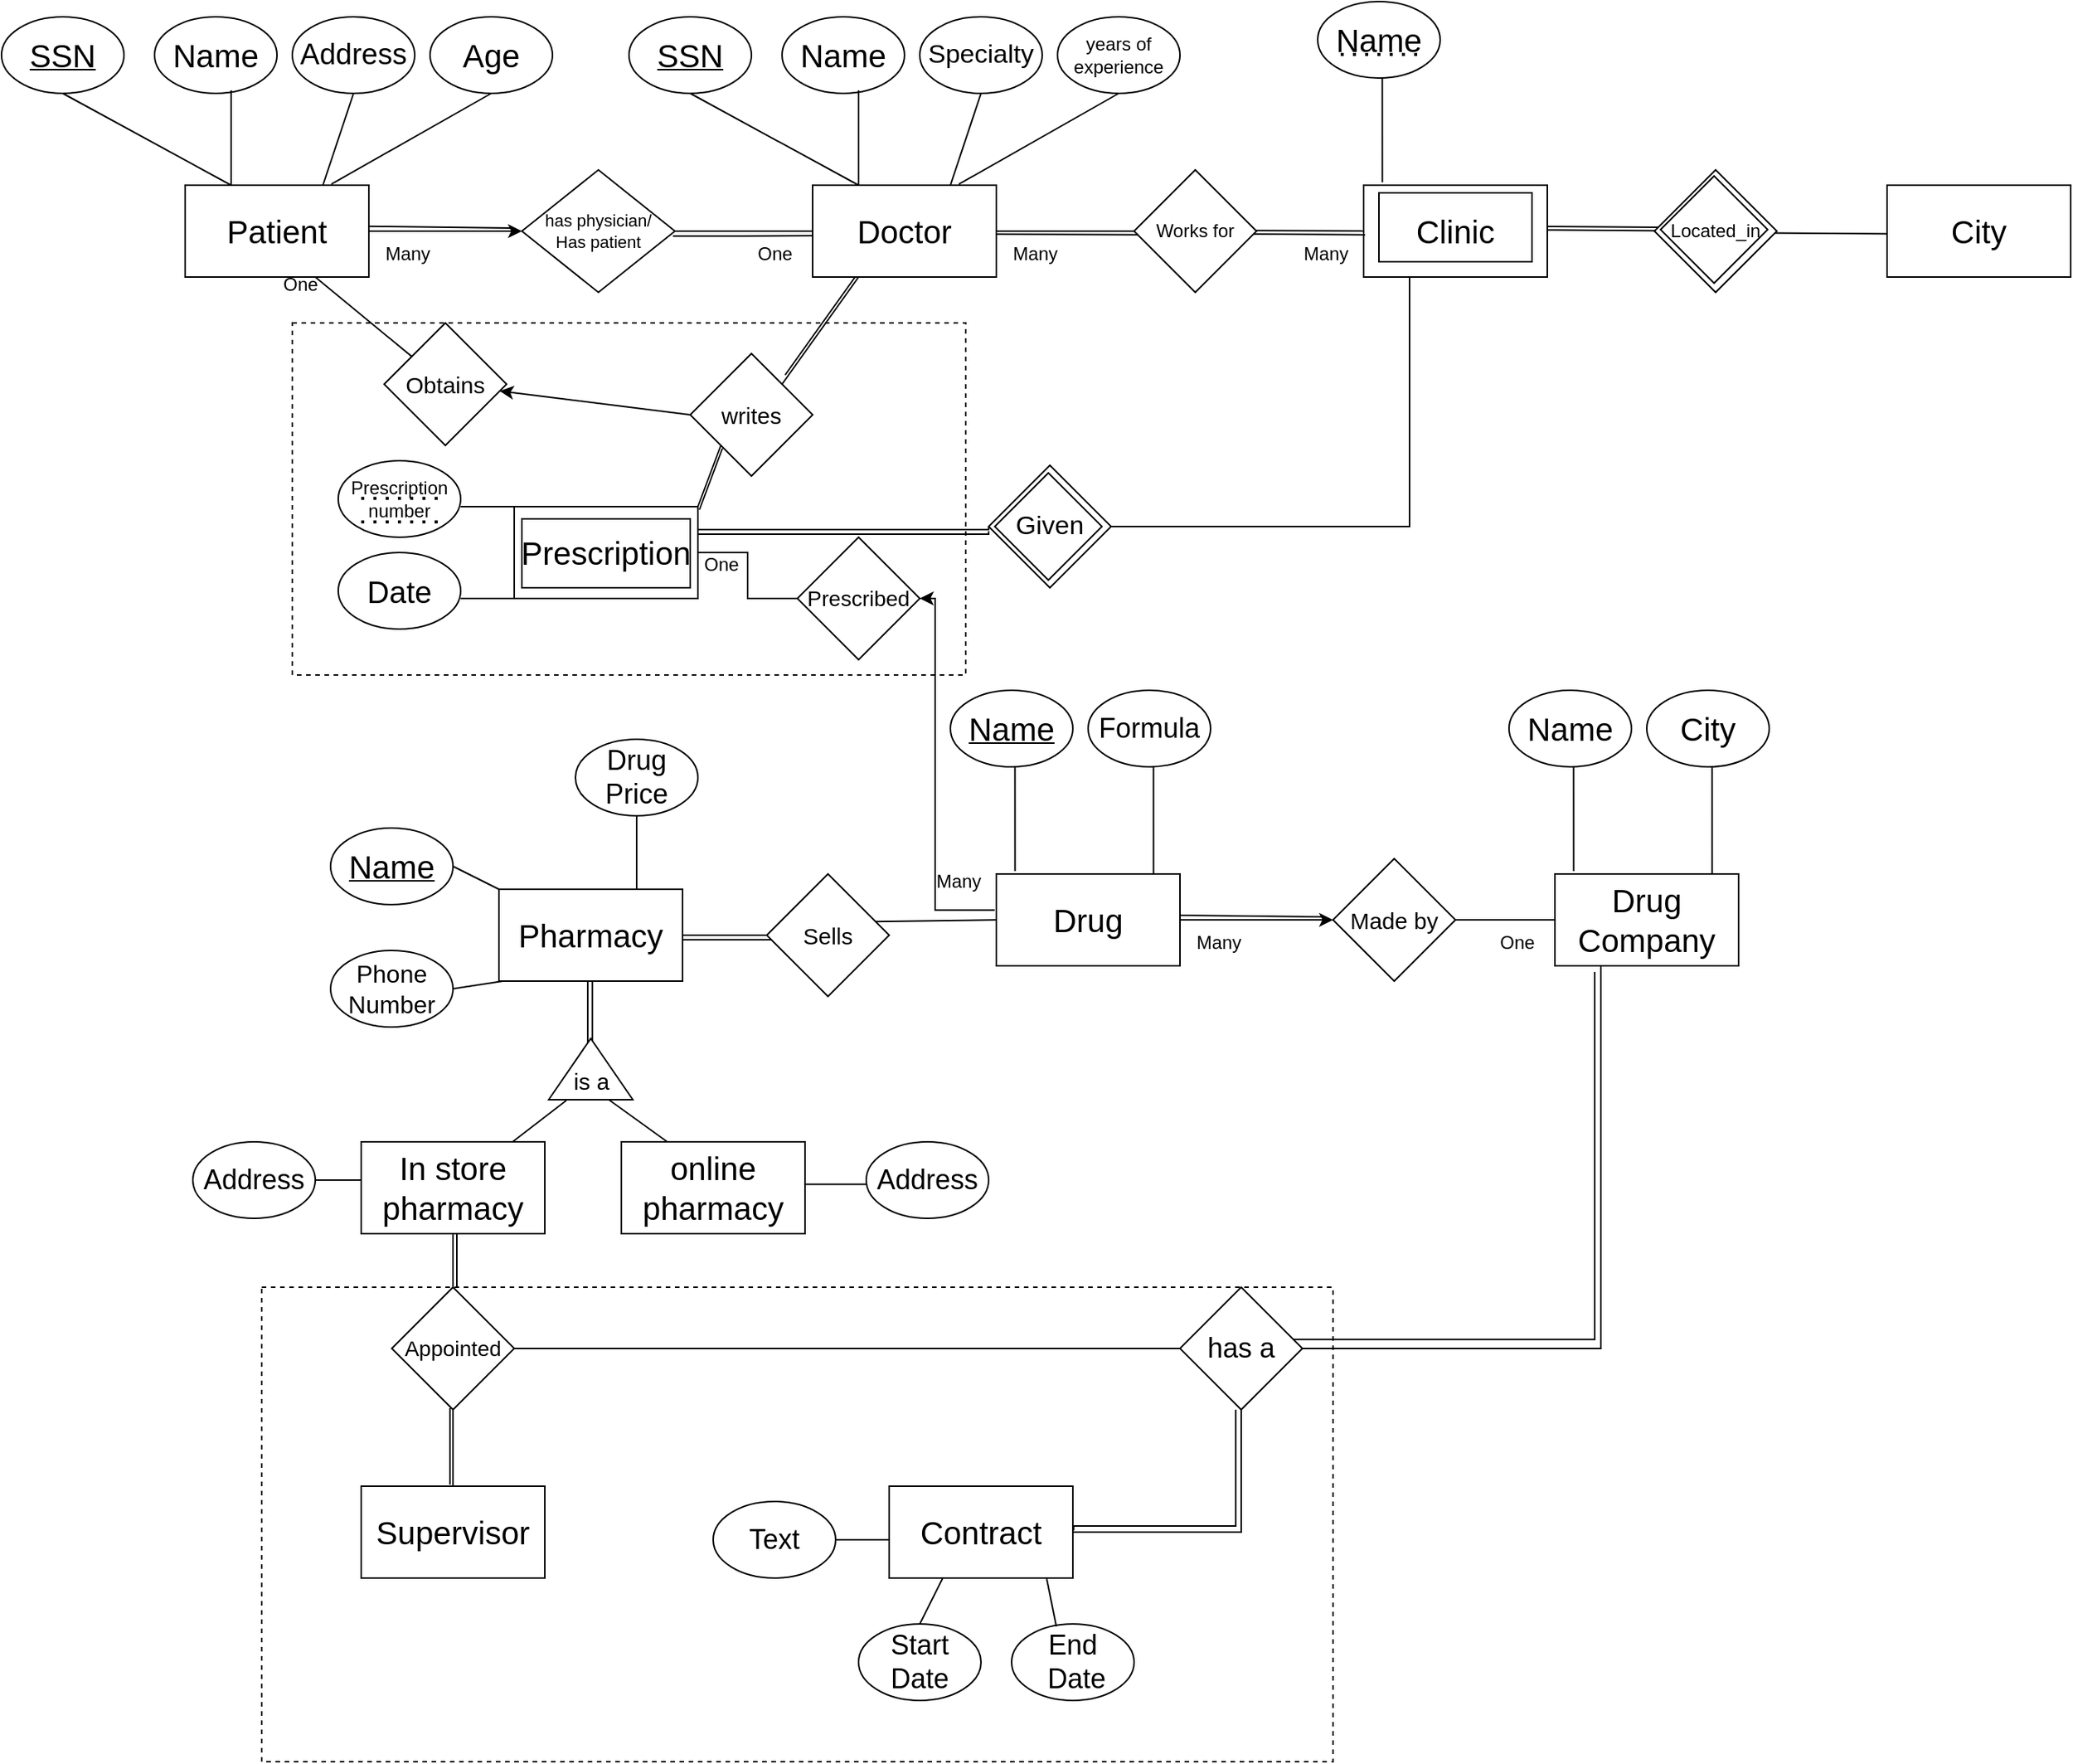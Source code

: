 <mxfile version="24.4.0" type="github" pages="3">
  <diagram name="Page-1" id="JLcsjPoBAo_HoKeQmc0Q">
    <mxGraphModel dx="1434" dy="754" grid="1" gridSize="10" guides="1" tooltips="1" connect="1" arrows="1" fold="1" page="1" pageScale="1" pageWidth="850" pageHeight="1100" math="0" shadow="0">
      <root>
        <mxCell id="0" />
        <mxCell id="1" parent="0" />
        <mxCell id="iAmRMfbGP7ldfhyTB-3w-109" value="" style="rounded=0;whiteSpace=wrap;html=1;fillColor=none;dashed=1;" vertex="1" parent="1">
          <mxGeometry x="240" y="1040" width="700" height="310" as="geometry" />
        </mxCell>
        <mxCell id="iAmRMfbGP7ldfhyTB-3w-97" style="edgeStyle=orthogonalEdgeStyle;rounded=0;orthogonalLoop=1;jettySize=auto;html=1;entryX=0.869;entryY=0.376;entryDx=0;entryDy=0;endArrow=none;endFill=0;entryPerimeter=0;" edge="1" parent="1">
          <mxGeometry relative="1" as="geometry">
            <mxPoint x="1111.0" y="834" as="sourcePoint" />
            <mxPoint x="909.52" y="1074.08" as="targetPoint" />
            <Array as="points">
              <mxPoint x="1111" y="1074" />
            </Array>
          </mxGeometry>
        </mxCell>
        <mxCell id="iAmRMfbGP7ldfhyTB-3w-76" value="" style="rounded=0;whiteSpace=wrap;html=1;fillColor=none;dashed=1;" vertex="1" parent="1">
          <mxGeometry x="260" y="410" width="440" height="230" as="geometry" />
        </mxCell>
        <mxCell id="iAmRMfbGP7ldfhyTB-3w-71" value="" style="endArrow=none;html=1;rounded=0;" edge="1" parent="1">
          <mxGeometry width="50" height="50" relative="1" as="geometry">
            <mxPoint x="582" y="444" as="sourcePoint" />
            <mxPoint x="632" y="374" as="targetPoint" />
          </mxGeometry>
        </mxCell>
        <mxCell id="jOm0QuvM_jb7mFfSHx-Y-15" style="edgeStyle=orthogonalEdgeStyle;rounded=0;orthogonalLoop=1;jettySize=auto;html=1;exitX=1;exitY=0.5;exitDx=0;exitDy=0;entryX=0;entryY=0.5;entryDx=0;entryDy=0;" edge="1" parent="1" source="WA0hoH6EGtPf16HeoMWS-2" target="jOm0QuvM_jb7mFfSHx-Y-6">
          <mxGeometry relative="1" as="geometry" />
        </mxCell>
        <mxCell id="WA0hoH6EGtPf16HeoMWS-2" value="&lt;font style=&quot;font-size: 21px;&quot;&gt;Patient&lt;/font&gt;" style="rounded=0;whiteSpace=wrap;html=1;" parent="1" vertex="1">
          <mxGeometry x="190" y="320" width="120" height="60" as="geometry" />
        </mxCell>
        <mxCell id="WA0hoH6EGtPf16HeoMWS-3" value="&lt;u&gt;&lt;font style=&quot;font-size: 21px;&quot;&gt;SSN&lt;/font&gt;&lt;/u&gt;" style="ellipse;whiteSpace=wrap;html=1;" parent="1" vertex="1">
          <mxGeometry x="70" y="210" width="80" height="50" as="geometry" />
        </mxCell>
        <mxCell id="WA0hoH6EGtPf16HeoMWS-4" value="&lt;font style=&quot;font-size: 21px;&quot;&gt;Name&lt;/font&gt;" style="ellipse;whiteSpace=wrap;html=1;" parent="1" vertex="1">
          <mxGeometry x="170" y="210" width="80" height="50" as="geometry" />
        </mxCell>
        <mxCell id="WA0hoH6EGtPf16HeoMWS-5" value="&lt;font style=&quot;font-size: 19px;&quot;&gt;Address&lt;/font&gt;" style="ellipse;whiteSpace=wrap;html=1;" parent="1" vertex="1">
          <mxGeometry x="260" y="210" width="80" height="50" as="geometry" />
        </mxCell>
        <mxCell id="WA0hoH6EGtPf16HeoMWS-6" value="&lt;font style=&quot;font-size: 21px;&quot;&gt;Age&lt;/font&gt;" style="ellipse;whiteSpace=wrap;html=1;" parent="1" vertex="1">
          <mxGeometry x="350" y="210" width="80" height="50" as="geometry" />
        </mxCell>
        <mxCell id="WA0hoH6EGtPf16HeoMWS-7" value="" style="endArrow=none;html=1;rounded=0;entryX=0.5;entryY=1;entryDx=0;entryDy=0;exitX=0.25;exitY=0;exitDx=0;exitDy=0;" parent="1" source="WA0hoH6EGtPf16HeoMWS-2" target="WA0hoH6EGtPf16HeoMWS-3" edge="1">
          <mxGeometry width="50" height="50" relative="1" as="geometry">
            <mxPoint x="400" y="410" as="sourcePoint" />
            <mxPoint x="450" y="360" as="targetPoint" />
          </mxGeometry>
        </mxCell>
        <mxCell id="WA0hoH6EGtPf16HeoMWS-8" style="edgeStyle=orthogonalEdgeStyle;rounded=0;orthogonalLoop=1;jettySize=auto;html=1;exitX=0.25;exitY=0;exitDx=0;exitDy=0;entryX=0.625;entryY=0.96;entryDx=0;entryDy=0;entryPerimeter=0;strokeColor=default;endArrow=none;endFill=0;" parent="1" source="WA0hoH6EGtPf16HeoMWS-2" target="WA0hoH6EGtPf16HeoMWS-4" edge="1">
          <mxGeometry relative="1" as="geometry" />
        </mxCell>
        <mxCell id="WA0hoH6EGtPf16HeoMWS-10" value="" style="endArrow=none;html=1;rounded=0;entryX=0.5;entryY=1;entryDx=0;entryDy=0;exitX=0.75;exitY=0;exitDx=0;exitDy=0;" parent="1" source="WA0hoH6EGtPf16HeoMWS-2" target="WA0hoH6EGtPf16HeoMWS-5" edge="1">
          <mxGeometry width="50" height="50" relative="1" as="geometry">
            <mxPoint x="400" y="410" as="sourcePoint" />
            <mxPoint x="450" y="360" as="targetPoint" />
          </mxGeometry>
        </mxCell>
        <mxCell id="WA0hoH6EGtPf16HeoMWS-11" value="" style="endArrow=none;html=1;rounded=0;entryX=0.5;entryY=1;entryDx=0;entryDy=0;exitX=0.796;exitY=-0.011;exitDx=0;exitDy=0;exitPerimeter=0;" parent="1" source="WA0hoH6EGtPf16HeoMWS-2" target="WA0hoH6EGtPf16HeoMWS-6" edge="1">
          <mxGeometry width="50" height="50" relative="1" as="geometry">
            <mxPoint x="290" y="330" as="sourcePoint" />
            <mxPoint x="310" y="270" as="targetPoint" />
          </mxGeometry>
        </mxCell>
        <mxCell id="JWv-la7WtZ5PFm-VbIgp-1" value="&lt;font style=&quot;font-size: 21px;&quot;&gt;Doctor&lt;/font&gt;" style="rounded=0;whiteSpace=wrap;html=1;" parent="1" vertex="1">
          <mxGeometry x="600" y="320" width="120" height="60" as="geometry" />
        </mxCell>
        <mxCell id="JWv-la7WtZ5PFm-VbIgp-2" value="&lt;u&gt;&lt;font style=&quot;font-size: 21px;&quot;&gt;SSN&lt;/font&gt;&lt;/u&gt;" style="ellipse;whiteSpace=wrap;html=1;" parent="1" vertex="1">
          <mxGeometry x="480" y="210" width="80" height="50" as="geometry" />
        </mxCell>
        <mxCell id="JWv-la7WtZ5PFm-VbIgp-3" value="&lt;font style=&quot;font-size: 21px;&quot;&gt;Name&lt;/font&gt;" style="ellipse;whiteSpace=wrap;html=1;" parent="1" vertex="1">
          <mxGeometry x="580" y="210" width="80" height="50" as="geometry" />
        </mxCell>
        <mxCell id="JWv-la7WtZ5PFm-VbIgp-4" value="&lt;font style=&quot;font-size: 17px;&quot;&gt;Specialty&lt;/font&gt;" style="ellipse;whiteSpace=wrap;html=1;" parent="1" vertex="1">
          <mxGeometry x="670" y="210" width="80" height="50" as="geometry" />
        </mxCell>
        <mxCell id="JWv-la7WtZ5PFm-VbIgp-5" value="&lt;div style=&quot;&quot;&gt;&lt;font style=&quot;font-size: 12px;&quot;&gt;years of&lt;/font&gt;&lt;/div&gt;&lt;div style=&quot;&quot;&gt;&lt;font style=&quot;font-size: 12px;&quot;&gt;experience&lt;font style=&quot;font-size: 12px;&quot;&gt;&lt;br&gt;&lt;/font&gt;&lt;/font&gt;&lt;/div&gt;" style="ellipse;whiteSpace=wrap;html=1;" parent="1" vertex="1">
          <mxGeometry x="760" y="210" width="80" height="50" as="geometry" />
        </mxCell>
        <mxCell id="JWv-la7WtZ5PFm-VbIgp-6" value="" style="endArrow=none;html=1;rounded=0;entryX=0.5;entryY=1;entryDx=0;entryDy=0;exitX=0.25;exitY=0;exitDx=0;exitDy=0;" parent="1" source="JWv-la7WtZ5PFm-VbIgp-1" target="JWv-la7WtZ5PFm-VbIgp-2" edge="1">
          <mxGeometry width="50" height="50" relative="1" as="geometry">
            <mxPoint x="810" y="410" as="sourcePoint" />
            <mxPoint x="860" y="360" as="targetPoint" />
          </mxGeometry>
        </mxCell>
        <mxCell id="JWv-la7WtZ5PFm-VbIgp-7" style="edgeStyle=orthogonalEdgeStyle;rounded=0;orthogonalLoop=1;jettySize=auto;html=1;exitX=0.25;exitY=0;exitDx=0;exitDy=0;entryX=0.625;entryY=0.96;entryDx=0;entryDy=0;entryPerimeter=0;strokeColor=default;endArrow=none;endFill=0;" parent="1" source="JWv-la7WtZ5PFm-VbIgp-1" target="JWv-la7WtZ5PFm-VbIgp-3" edge="1">
          <mxGeometry relative="1" as="geometry" />
        </mxCell>
        <mxCell id="JWv-la7WtZ5PFm-VbIgp-8" value="" style="endArrow=none;html=1;rounded=0;entryX=0.5;entryY=1;entryDx=0;entryDy=0;exitX=0.75;exitY=0;exitDx=0;exitDy=0;" parent="1" source="JWv-la7WtZ5PFm-VbIgp-1" target="JWv-la7WtZ5PFm-VbIgp-4" edge="1">
          <mxGeometry width="50" height="50" relative="1" as="geometry">
            <mxPoint x="810" y="410" as="sourcePoint" />
            <mxPoint x="860" y="360" as="targetPoint" />
          </mxGeometry>
        </mxCell>
        <mxCell id="JWv-la7WtZ5PFm-VbIgp-9" value="" style="endArrow=none;html=1;rounded=0;entryX=0.5;entryY=1;entryDx=0;entryDy=0;exitX=0.796;exitY=-0.011;exitDx=0;exitDy=0;exitPerimeter=0;" parent="1" source="JWv-la7WtZ5PFm-VbIgp-1" target="JWv-la7WtZ5PFm-VbIgp-5" edge="1">
          <mxGeometry width="50" height="50" relative="1" as="geometry">
            <mxPoint x="700" y="330" as="sourcePoint" />
            <mxPoint x="720" y="270" as="targetPoint" />
          </mxGeometry>
        </mxCell>
        <mxCell id="iAmRMfbGP7ldfhyTB-3w-88" style="edgeStyle=orthogonalEdgeStyle;rounded=0;orthogonalLoop=1;jettySize=auto;html=1;exitX=0.25;exitY=1;exitDx=0;exitDy=0;entryX=1;entryY=0.5;entryDx=0;entryDy=0;endArrow=none;endFill=0;" edge="1" parent="1" source="jOm0QuvM_jb7mFfSHx-Y-1" target="iAmRMfbGP7ldfhyTB-3w-87">
          <mxGeometry relative="1" as="geometry" />
        </mxCell>
        <mxCell id="jOm0QuvM_jb7mFfSHx-Y-1" value="&lt;font style=&quot;font-size: 21px;&quot;&gt;Clinic&lt;/font&gt;" style="rounded=0;whiteSpace=wrap;html=1;" vertex="1" parent="1">
          <mxGeometry x="960" y="320" width="120" height="60" as="geometry" />
        </mxCell>
        <mxCell id="jOm0QuvM_jb7mFfSHx-Y-2" value="&lt;font style=&quot;font-size: 21px;&quot;&gt;Name&lt;/font&gt;" style="ellipse;whiteSpace=wrap;html=1;" vertex="1" parent="1">
          <mxGeometry x="930" y="200" width="80" height="50" as="geometry" />
        </mxCell>
        <mxCell id="jOm0QuvM_jb7mFfSHx-Y-3" style="edgeStyle=orthogonalEdgeStyle;rounded=0;orthogonalLoop=1;jettySize=auto;html=1;exitX=0.102;exitY=-0.031;exitDx=0;exitDy=0;entryX=0.5;entryY=1;entryDx=0;entryDy=0;strokeColor=default;endArrow=none;endFill=0;exitPerimeter=0;" edge="1" parent="1" source="jOm0QuvM_jb7mFfSHx-Y-1" target="jOm0QuvM_jb7mFfSHx-Y-2">
          <mxGeometry relative="1" as="geometry">
            <mxPoint x="270" y="330" as="sourcePoint" />
            <mxPoint x="270" y="268" as="targetPoint" />
            <Array as="points">
              <mxPoint x="972" y="250" />
            </Array>
          </mxGeometry>
        </mxCell>
        <mxCell id="jOm0QuvM_jb7mFfSHx-Y-16" style="edgeStyle=orthogonalEdgeStyle;rounded=0;orthogonalLoop=1;jettySize=auto;html=1;exitX=1;exitY=0.5;exitDx=0;exitDy=0;entryX=0;entryY=0.5;entryDx=0;entryDy=0;endArrow=none;endFill=0;" edge="1" parent="1" source="jOm0QuvM_jb7mFfSHx-Y-6" target="JWv-la7WtZ5PFm-VbIgp-1">
          <mxGeometry relative="1" as="geometry" />
        </mxCell>
        <mxCell id="jOm0QuvM_jb7mFfSHx-Y-6" value="&lt;div style=&quot;font-size: 11px;&quot;&gt;&lt;font style=&quot;font-size: 11px;&quot;&gt;has physician/&lt;/font&gt;&lt;/div&gt;&lt;div style=&quot;font-size: 11px;&quot;&gt;&lt;font style=&quot;font-size: 11px;&quot;&gt;Has patient&lt;/font&gt;&lt;/div&gt;" style="rhombus;whiteSpace=wrap;html=1;" vertex="1" parent="1">
          <mxGeometry x="410" y="310" width="100" height="80" as="geometry" />
        </mxCell>
        <mxCell id="iAmRMfbGP7ldfhyTB-3w-96" style="edgeStyle=orthogonalEdgeStyle;rounded=0;orthogonalLoop=1;jettySize=auto;html=1;exitX=0.25;exitY=1;exitDx=0;exitDy=0;entryX=1;entryY=0.5;entryDx=0;entryDy=0;endArrow=none;endFill=0;" edge="1" parent="1" source="jOm0QuvM_jb7mFfSHx-Y-7" target="iAmRMfbGP7ldfhyTB-3w-95">
          <mxGeometry relative="1" as="geometry" />
        </mxCell>
        <mxCell id="jOm0QuvM_jb7mFfSHx-Y-7" value="&lt;font style=&quot;font-size: 21px;&quot;&gt;Drug Company&lt;br&gt;&lt;/font&gt;" style="rounded=0;whiteSpace=wrap;html=1;" vertex="1" parent="1">
          <mxGeometry x="1085" y="770" width="120" height="60" as="geometry" />
        </mxCell>
        <mxCell id="jOm0QuvM_jb7mFfSHx-Y-8" value="&lt;font style=&quot;font-size: 21px;&quot;&gt;Name&lt;/font&gt;" style="ellipse;whiteSpace=wrap;html=1;" vertex="1" parent="1">
          <mxGeometry x="1055" y="650" width="80" height="50" as="geometry" />
        </mxCell>
        <mxCell id="jOm0QuvM_jb7mFfSHx-Y-9" style="edgeStyle=orthogonalEdgeStyle;rounded=0;orthogonalLoop=1;jettySize=auto;html=1;exitX=0.102;exitY=-0.031;exitDx=0;exitDy=0;entryX=0.5;entryY=1;entryDx=0;entryDy=0;strokeColor=default;endArrow=none;endFill=0;exitPerimeter=0;" edge="1" parent="1" source="jOm0QuvM_jb7mFfSHx-Y-7" target="jOm0QuvM_jb7mFfSHx-Y-8">
          <mxGeometry relative="1" as="geometry">
            <mxPoint x="395" y="780" as="sourcePoint" />
            <mxPoint x="395" y="718" as="targetPoint" />
            <Array as="points">
              <mxPoint x="1097" y="700" />
            </Array>
          </mxGeometry>
        </mxCell>
        <mxCell id="jOm0QuvM_jb7mFfSHx-Y-10" value="&lt;font style=&quot;font-size: 21px;&quot;&gt;City&lt;/font&gt;" style="ellipse;whiteSpace=wrap;html=1;" vertex="1" parent="1">
          <mxGeometry x="1145" y="650" width="80" height="50" as="geometry" />
        </mxCell>
        <mxCell id="jOm0QuvM_jb7mFfSHx-Y-11" style="edgeStyle=orthogonalEdgeStyle;rounded=0;orthogonalLoop=1;jettySize=auto;html=1;exitX=0.856;exitY=0.001;exitDx=0;exitDy=0;entryX=0.5;entryY=1;entryDx=0;entryDy=0;strokeColor=default;endArrow=none;endFill=0;exitPerimeter=0;" edge="1" parent="1" source="jOm0QuvM_jb7mFfSHx-Y-7" target="jOm0QuvM_jb7mFfSHx-Y-10">
          <mxGeometry relative="1" as="geometry">
            <mxPoint x="1187" y="772" as="sourcePoint" />
            <mxPoint x="485" y="718" as="targetPoint" />
            <Array as="points">
              <mxPoint x="1188" y="700" />
            </Array>
          </mxGeometry>
        </mxCell>
        <mxCell id="jOm0QuvM_jb7mFfSHx-Y-12" value="Works for" style="rhombus;whiteSpace=wrap;html=1;" vertex="1" parent="1">
          <mxGeometry x="810" y="310" width="80" height="80" as="geometry" />
        </mxCell>
        <mxCell id="jOm0QuvM_jb7mFfSHx-Y-13" value="" style="endArrow=none;html=1;rounded=0;entryX=0;entryY=0.5;entryDx=0;entryDy=0;exitX=1;exitY=0.5;exitDx=0;exitDy=0;" edge="1" parent="1" source="JWv-la7WtZ5PFm-VbIgp-1" target="jOm0QuvM_jb7mFfSHx-Y-12">
          <mxGeometry width="50" height="50" relative="1" as="geometry">
            <mxPoint x="610" y="520" as="sourcePoint" />
            <mxPoint x="660" y="470" as="targetPoint" />
          </mxGeometry>
        </mxCell>
        <mxCell id="jOm0QuvM_jb7mFfSHx-Y-14" value="" style="endArrow=none;html=1;rounded=0;exitX=1;exitY=0.5;exitDx=0;exitDy=0;" edge="1" parent="1" target="jOm0QuvM_jb7mFfSHx-Y-1">
          <mxGeometry width="50" height="50" relative="1" as="geometry">
            <mxPoint x="890" y="349.66" as="sourcePoint" />
            <mxPoint x="960" y="350" as="targetPoint" />
          </mxGeometry>
        </mxCell>
        <mxCell id="jOm0QuvM_jb7mFfSHx-Y-17" value="Many" style="text;html=1;align=center;verticalAlign=middle;resizable=0;points=[];autosize=1;strokeColor=none;fillColor=none;" vertex="1" parent="1">
          <mxGeometry x="310" y="350" width="50" height="30" as="geometry" />
        </mxCell>
        <mxCell id="jOm0QuvM_jb7mFfSHx-Y-18" value="One" style="text;html=1;align=center;verticalAlign=middle;resizable=0;points=[];autosize=1;strokeColor=none;fillColor=none;" vertex="1" parent="1">
          <mxGeometry x="550" y="350" width="50" height="30" as="geometry" />
        </mxCell>
        <mxCell id="iAmRMfbGP7ldfhyTB-3w-1" value="" style="endArrow=none;html=1;rounded=0;exitX=0.998;exitY=0.447;exitDx=0;exitDy=0;exitPerimeter=0;" edge="1" parent="1" source="WA0hoH6EGtPf16HeoMWS-2">
          <mxGeometry width="50" height="50" relative="1" as="geometry">
            <mxPoint x="310" y="350" as="sourcePoint" />
            <mxPoint x="403" y="348" as="targetPoint" />
          </mxGeometry>
        </mxCell>
        <mxCell id="iAmRMfbGP7ldfhyTB-3w-2" style="edgeStyle=orthogonalEdgeStyle;rounded=0;orthogonalLoop=1;jettySize=auto;html=1;exitX=0.987;exitY=0.54;exitDx=0;exitDy=0;entryX=0;entryY=0.5;entryDx=0;entryDy=0;endArrow=none;endFill=0;exitPerimeter=0;" edge="1" parent="1" source="jOm0QuvM_jb7mFfSHx-Y-6">
          <mxGeometry relative="1" as="geometry">
            <mxPoint x="490" y="353" as="sourcePoint" />
            <mxPoint x="600" y="353" as="targetPoint" />
          </mxGeometry>
        </mxCell>
        <mxCell id="iAmRMfbGP7ldfhyTB-3w-3" value="" style="endArrow=none;html=1;rounded=0;exitX=0.962;exitY=0.523;exitDx=0;exitDy=0;exitPerimeter=0;" edge="1" parent="1">
          <mxGeometry width="50" height="50" relative="1" as="geometry">
            <mxPoint x="887.96" y="351.84" as="sourcePoint" />
            <mxPoint x="961" y="352.34" as="targetPoint" />
          </mxGeometry>
        </mxCell>
        <mxCell id="iAmRMfbGP7ldfhyTB-3w-4" value="" style="endArrow=none;html=1;rounded=0;entryX=0.036;entryY=0.529;entryDx=0;entryDy=0;exitX=1;exitY=0.5;exitDx=0;exitDy=0;entryPerimeter=0;" edge="1" parent="1" target="jOm0QuvM_jb7mFfSHx-Y-12">
          <mxGeometry width="50" height="50" relative="1" as="geometry">
            <mxPoint x="720" y="352" as="sourcePoint" />
            <mxPoint x="810" y="352" as="targetPoint" />
          </mxGeometry>
        </mxCell>
        <mxCell id="iAmRMfbGP7ldfhyTB-3w-5" value="&lt;font style=&quot;font-size: 21px;&quot;&gt;Drug&lt;br&gt;&lt;/font&gt;" style="rounded=0;whiteSpace=wrap;html=1;" vertex="1" parent="1">
          <mxGeometry x="720" y="770" width="120" height="60" as="geometry" />
        </mxCell>
        <mxCell id="iAmRMfbGP7ldfhyTB-3w-6" value="&lt;u&gt;&lt;font style=&quot;font-size: 21px;&quot;&gt;Name&lt;/font&gt;&lt;/u&gt;" style="ellipse;whiteSpace=wrap;html=1;" vertex="1" parent="1">
          <mxGeometry x="690" y="650" width="80" height="50" as="geometry" />
        </mxCell>
        <mxCell id="iAmRMfbGP7ldfhyTB-3w-7" style="edgeStyle=orthogonalEdgeStyle;rounded=0;orthogonalLoop=1;jettySize=auto;html=1;exitX=0.102;exitY=-0.031;exitDx=0;exitDy=0;entryX=0.5;entryY=1;entryDx=0;entryDy=0;strokeColor=default;endArrow=none;endFill=0;exitPerimeter=0;" edge="1" parent="1" source="iAmRMfbGP7ldfhyTB-3w-5" target="iAmRMfbGP7ldfhyTB-3w-6">
          <mxGeometry relative="1" as="geometry">
            <mxPoint x="30" y="780" as="sourcePoint" />
            <mxPoint x="30" y="718" as="targetPoint" />
            <Array as="points">
              <mxPoint x="732" y="700" />
            </Array>
          </mxGeometry>
        </mxCell>
        <mxCell id="iAmRMfbGP7ldfhyTB-3w-8" value="&lt;font style=&quot;font-size: 18px;&quot;&gt;Formula&lt;/font&gt;" style="ellipse;whiteSpace=wrap;html=1;" vertex="1" parent="1">
          <mxGeometry x="780" y="650" width="80" height="50" as="geometry" />
        </mxCell>
        <mxCell id="iAmRMfbGP7ldfhyTB-3w-9" style="edgeStyle=orthogonalEdgeStyle;rounded=0;orthogonalLoop=1;jettySize=auto;html=1;exitX=0.856;exitY=0.001;exitDx=0;exitDy=0;entryX=0.5;entryY=1;entryDx=0;entryDy=0;strokeColor=default;endArrow=none;endFill=0;exitPerimeter=0;" edge="1" parent="1" source="iAmRMfbGP7ldfhyTB-3w-5" target="iAmRMfbGP7ldfhyTB-3w-8">
          <mxGeometry relative="1" as="geometry">
            <mxPoint x="822" y="772" as="sourcePoint" />
            <mxPoint x="120" y="718" as="targetPoint" />
            <Array as="points">
              <mxPoint x="823" y="700" />
            </Array>
          </mxGeometry>
        </mxCell>
        <mxCell id="iAmRMfbGP7ldfhyTB-3w-10" value="&lt;font style=&quot;font-size: 15px;&quot;&gt;Made by&lt;/font&gt;" style="rhombus;whiteSpace=wrap;html=1;" vertex="1" parent="1">
          <mxGeometry x="940" y="760" width="80" height="80" as="geometry" />
        </mxCell>
        <mxCell id="iAmRMfbGP7ldfhyTB-3w-11" style="edgeStyle=orthogonalEdgeStyle;rounded=0;orthogonalLoop=1;jettySize=auto;html=1;exitX=1;exitY=0.5;exitDx=0;exitDy=0;entryX=0;entryY=0.5;entryDx=0;entryDy=0;" edge="1" parent="1">
          <mxGeometry relative="1" as="geometry">
            <mxPoint x="840" y="800" as="sourcePoint" />
            <mxPoint x="940" y="800" as="targetPoint" />
          </mxGeometry>
        </mxCell>
        <mxCell id="iAmRMfbGP7ldfhyTB-3w-12" value="Many" style="text;html=1;align=center;verticalAlign=middle;resizable=0;points=[];autosize=1;strokeColor=none;fillColor=none;" vertex="1" parent="1">
          <mxGeometry x="840" y="800" width="50" height="30" as="geometry" />
        </mxCell>
        <mxCell id="iAmRMfbGP7ldfhyTB-3w-13" value="" style="endArrow=none;html=1;rounded=0;exitX=0.998;exitY=0.447;exitDx=0;exitDy=0;exitPerimeter=0;" edge="1" parent="1">
          <mxGeometry width="50" height="50" relative="1" as="geometry">
            <mxPoint x="840" y="797" as="sourcePoint" />
            <mxPoint x="933" y="798" as="targetPoint" />
          </mxGeometry>
        </mxCell>
        <mxCell id="iAmRMfbGP7ldfhyTB-3w-14" value="" style="endArrow=none;html=1;rounded=0;exitX=1;exitY=0.5;exitDx=0;exitDy=0;entryX=0;entryY=0.5;entryDx=0;entryDy=0;" edge="1" parent="1" source="iAmRMfbGP7ldfhyTB-3w-10" target="jOm0QuvM_jb7mFfSHx-Y-7">
          <mxGeometry width="50" height="50" relative="1" as="geometry">
            <mxPoint x="1200" y="760" as="sourcePoint" />
            <mxPoint x="1250" y="710" as="targetPoint" />
          </mxGeometry>
        </mxCell>
        <mxCell id="iAmRMfbGP7ldfhyTB-3w-15" value="One" style="text;html=1;align=center;verticalAlign=middle;resizable=0;points=[];autosize=1;strokeColor=none;fillColor=none;" vertex="1" parent="1">
          <mxGeometry x="1035" y="800" width="50" height="30" as="geometry" />
        </mxCell>
        <mxCell id="iAmRMfbGP7ldfhyTB-3w-16" value="&lt;font style=&quot;font-size: 21px;&quot;&gt;In store pharmacy&lt;br&gt;&lt;/font&gt;" style="rounded=0;whiteSpace=wrap;html=1;" vertex="1" parent="1">
          <mxGeometry x="305" y="945" width="120" height="60" as="geometry" />
        </mxCell>
        <mxCell id="iAmRMfbGP7ldfhyTB-3w-17" value="&lt;u&gt;&lt;font style=&quot;font-size: 21px;&quot;&gt;Name&lt;/font&gt;&lt;/u&gt;" style="ellipse;whiteSpace=wrap;html=1;" vertex="1" parent="1">
          <mxGeometry x="285" y="740" width="80" height="50" as="geometry" />
        </mxCell>
        <mxCell id="iAmRMfbGP7ldfhyTB-3w-19" value="&lt;font style=&quot;font-size: 16px;&quot;&gt;Phone Number&lt;font style=&quot;font-size: 16px;&quot;&gt;&lt;br&gt;&lt;/font&gt;&lt;/font&gt;" style="ellipse;whiteSpace=wrap;html=1;" vertex="1" parent="1">
          <mxGeometry x="285" y="820" width="80" height="50" as="geometry" />
        </mxCell>
        <mxCell id="iAmRMfbGP7ldfhyTB-3w-21" value="&lt;font style=&quot;font-size: 21px;&quot;&gt;Pharmacy&lt;/font&gt;" style="rounded=0;whiteSpace=wrap;html=1;" vertex="1" parent="1">
          <mxGeometry x="395" y="780" width="120" height="60" as="geometry" />
        </mxCell>
        <mxCell id="iAmRMfbGP7ldfhyTB-3w-22" value="" style="endArrow=none;html=1;rounded=0;exitX=0;exitY=0;exitDx=0;exitDy=0;entryX=1;entryY=0.5;entryDx=0;entryDy=0;" edge="1" parent="1" source="iAmRMfbGP7ldfhyTB-3w-21" target="iAmRMfbGP7ldfhyTB-3w-17">
          <mxGeometry width="50" height="50" relative="1" as="geometry">
            <mxPoint x="515" y="820" as="sourcePoint" />
            <mxPoint x="565" y="770" as="targetPoint" />
          </mxGeometry>
        </mxCell>
        <mxCell id="iAmRMfbGP7ldfhyTB-3w-23" value="" style="endArrow=none;html=1;rounded=0;entryX=1;entryY=0.5;entryDx=0;entryDy=0;exitX=0.022;exitY=1;exitDx=0;exitDy=0;exitPerimeter=0;" edge="1" parent="1" source="iAmRMfbGP7ldfhyTB-3w-21" target="iAmRMfbGP7ldfhyTB-3w-19">
          <mxGeometry width="50" height="50" relative="1" as="geometry">
            <mxPoint x="515" y="890" as="sourcePoint" />
            <mxPoint x="565" y="840" as="targetPoint" />
          </mxGeometry>
        </mxCell>
        <mxCell id="iAmRMfbGP7ldfhyTB-3w-24" value="" style="endArrow=none;html=1;rounded=0;" edge="1" parent="1">
          <mxGeometry width="50" height="50" relative="1" as="geometry">
            <mxPoint x="453.08" y="880" as="sourcePoint" />
            <mxPoint x="453.08" y="840" as="targetPoint" />
          </mxGeometry>
        </mxCell>
        <mxCell id="iAmRMfbGP7ldfhyTB-3w-25" value="" style="endArrow=none;html=1;rounded=0;" edge="1" parent="1">
          <mxGeometry width="50" height="50" relative="1" as="geometry">
            <mxPoint x="456.08" y="880" as="sourcePoint" />
            <mxPoint x="456.08" y="840" as="targetPoint" />
          </mxGeometry>
        </mxCell>
        <mxCell id="iAmRMfbGP7ldfhyTB-3w-26" value="" style="triangle;whiteSpace=wrap;html=1;rotation=-90;" vertex="1" parent="1">
          <mxGeometry x="435" y="870" width="40" height="55" as="geometry" />
        </mxCell>
        <mxCell id="iAmRMfbGP7ldfhyTB-3w-27" value="&lt;font style=&quot;font-size: 15px;&quot;&gt;is a&lt;/font&gt;" style="text;html=1;align=center;verticalAlign=middle;resizable=0;points=[];autosize=1;strokeColor=none;fillColor=none;" vertex="1" parent="1">
          <mxGeometry x="430" y="890" width="50" height="30" as="geometry" />
        </mxCell>
        <mxCell id="iAmRMfbGP7ldfhyTB-3w-28" value="&lt;font style=&quot;font-size: 21px;&quot;&gt;online pharmacy&lt;br&gt;&lt;/font&gt;" style="rounded=0;whiteSpace=wrap;html=1;" vertex="1" parent="1">
          <mxGeometry x="475" y="945" width="120" height="60" as="geometry" />
        </mxCell>
        <mxCell id="iAmRMfbGP7ldfhyTB-3w-30" value="" style="endArrow=none;html=1;rounded=0;entryX=0.18;entryY=0.933;entryDx=0;entryDy=0;entryPerimeter=0;" edge="1" parent="1" source="iAmRMfbGP7ldfhyTB-3w-16" target="iAmRMfbGP7ldfhyTB-3w-27">
          <mxGeometry width="50" height="50" relative="1" as="geometry">
            <mxPoint x="380" y="970" as="sourcePoint" />
            <mxPoint x="430" y="920" as="targetPoint" />
          </mxGeometry>
        </mxCell>
        <mxCell id="iAmRMfbGP7ldfhyTB-3w-31" value="" style="endArrow=none;html=1;rounded=0;exitX=0.25;exitY=0;exitDx=0;exitDy=0;entryX=0.74;entryY=0.92;entryDx=0;entryDy=0;entryPerimeter=0;" edge="1" parent="1" source="iAmRMfbGP7ldfhyTB-3w-28" target="iAmRMfbGP7ldfhyTB-3w-27">
          <mxGeometry width="50" height="50" relative="1" as="geometry">
            <mxPoint x="545" y="950" as="sourcePoint" />
            <mxPoint x="595" y="900" as="targetPoint" />
          </mxGeometry>
        </mxCell>
        <mxCell id="iAmRMfbGP7ldfhyTB-3w-32" value="&lt;font style=&quot;font-size: 18px;&quot;&gt;Address&lt;/font&gt;" style="ellipse;whiteSpace=wrap;html=1;" vertex="1" parent="1">
          <mxGeometry x="195" y="945" width="80" height="50" as="geometry" />
        </mxCell>
        <mxCell id="iAmRMfbGP7ldfhyTB-3w-33" value="&lt;font style=&quot;font-size: 18px;&quot;&gt;Address&lt;/font&gt;" style="ellipse;whiteSpace=wrap;html=1;" vertex="1" parent="1">
          <mxGeometry x="635" y="945" width="80" height="50" as="geometry" />
        </mxCell>
        <mxCell id="iAmRMfbGP7ldfhyTB-3w-34" value="" style="endArrow=none;html=1;rounded=0;exitX=1;exitY=0.5;exitDx=0;exitDy=0;entryX=0;entryY=0.417;entryDx=0;entryDy=0;entryPerimeter=0;" edge="1" parent="1" source="iAmRMfbGP7ldfhyTB-3w-32" target="iAmRMfbGP7ldfhyTB-3w-16">
          <mxGeometry width="50" height="50" relative="1" as="geometry">
            <mxPoint x="405" y="950" as="sourcePoint" />
            <mxPoint x="455" y="900" as="targetPoint" />
          </mxGeometry>
        </mxCell>
        <mxCell id="iAmRMfbGP7ldfhyTB-3w-35" value="" style="endArrow=none;html=1;rounded=0;entryX=0.005;entryY=0.556;entryDx=0;entryDy=0;entryPerimeter=0;exitX=1;exitY=0.463;exitDx=0;exitDy=0;exitPerimeter=0;" edge="1" parent="1" source="iAmRMfbGP7ldfhyTB-3w-28" target="iAmRMfbGP7ldfhyTB-3w-33">
          <mxGeometry width="50" height="50" relative="1" as="geometry">
            <mxPoint x="405" y="950" as="sourcePoint" />
            <mxPoint x="455" y="900" as="targetPoint" />
          </mxGeometry>
        </mxCell>
        <mxCell id="iAmRMfbGP7ldfhyTB-3w-36" value="&lt;font style=&quot;font-size: 14px;&quot;&gt;Prescribed&lt;/font&gt;" style="rhombus;whiteSpace=wrap;html=1;" vertex="1" parent="1">
          <mxGeometry x="590" y="550" width="80" height="80" as="geometry" />
        </mxCell>
        <mxCell id="iAmRMfbGP7ldfhyTB-3w-37" value="" style="endArrow=none;html=1;rounded=0;" edge="1" parent="1">
          <mxGeometry width="50" height="50" relative="1" as="geometry">
            <mxPoint x="515" y="810" as="sourcePoint" />
            <mxPoint x="575" y="810" as="targetPoint" />
          </mxGeometry>
        </mxCell>
        <mxCell id="iAmRMfbGP7ldfhyTB-3w-38" value="" style="endArrow=none;html=1;rounded=0;" edge="1" parent="1">
          <mxGeometry width="50" height="50" relative="1" as="geometry">
            <mxPoint x="515" y="813" as="sourcePoint" />
            <mxPoint x="575" y="813" as="targetPoint" />
          </mxGeometry>
        </mxCell>
        <mxCell id="iAmRMfbGP7ldfhyTB-3w-40" value="" style="endArrow=none;html=1;rounded=0;entryX=0;entryY=0.5;entryDx=0;entryDy=0;" edge="1" parent="1" target="iAmRMfbGP7ldfhyTB-3w-5">
          <mxGeometry width="50" height="50" relative="1" as="geometry">
            <mxPoint x="640" y="801.17" as="sourcePoint" />
            <mxPoint x="700" y="801.17" as="targetPoint" />
          </mxGeometry>
        </mxCell>
        <mxCell id="iAmRMfbGP7ldfhyTB-3w-41" value="" style="endArrow=none;dashed=1;html=1;dashPattern=1 3;strokeWidth=2;rounded=0;" edge="1" parent="1">
          <mxGeometry width="50" height="50" relative="1" as="geometry">
            <mxPoint x="945" y="234.62" as="sourcePoint" />
            <mxPoint x="995" y="234.62" as="targetPoint" />
          </mxGeometry>
        </mxCell>
        <mxCell id="iAmRMfbGP7ldfhyTB-3w-43" value="&lt;font style=&quot;font-size: 18px;&quot;&gt;Drug Price&lt;br&gt;&lt;/font&gt;" style="ellipse;whiteSpace=wrap;html=1;" vertex="1" parent="1">
          <mxGeometry x="445" y="682" width="80" height="50" as="geometry" />
        </mxCell>
        <mxCell id="iAmRMfbGP7ldfhyTB-3w-44" value="" style="endArrow=none;html=1;rounded=0;exitX=0.5;exitY=0;exitDx=0;exitDy=0;entryX=0.5;entryY=1;entryDx=0;entryDy=0;" edge="1" parent="1" target="iAmRMfbGP7ldfhyTB-3w-43">
          <mxGeometry width="50" height="50" relative="1" as="geometry">
            <mxPoint x="485" y="780" as="sourcePoint" />
            <mxPoint x="545" y="730" as="targetPoint" />
          </mxGeometry>
        </mxCell>
        <mxCell id="iAmRMfbGP7ldfhyTB-3w-45" value="Many" style="text;html=1;align=center;verticalAlign=middle;resizable=0;points=[];autosize=1;strokeColor=none;fillColor=none;" vertex="1" parent="1">
          <mxGeometry x="720" y="350" width="50" height="30" as="geometry" />
        </mxCell>
        <mxCell id="iAmRMfbGP7ldfhyTB-3w-46" value="Many" style="text;html=1;align=center;verticalAlign=middle;resizable=0;points=[];autosize=1;strokeColor=none;fillColor=none;" vertex="1" parent="1">
          <mxGeometry x="910" y="350" width="50" height="30" as="geometry" />
        </mxCell>
        <mxCell id="iAmRMfbGP7ldfhyTB-3w-51" value="" style="endArrow=none;html=1;rounded=0;exitX=0.962;exitY=0.523;exitDx=0;exitDy=0;exitPerimeter=0;" edge="1" parent="1">
          <mxGeometry width="50" height="50" relative="1" as="geometry">
            <mxPoint x="1080" y="349.23" as="sourcePoint" />
            <mxPoint x="1153.04" y="349.73" as="targetPoint" />
          </mxGeometry>
        </mxCell>
        <mxCell id="iAmRMfbGP7ldfhyTB-3w-47" value="&lt;font style=&quot;font-size: 21px;&quot;&gt;City&lt;/font&gt;" style="rounded=0;whiteSpace=wrap;html=1;" vertex="1" parent="1">
          <mxGeometry x="1302" y="320" width="120" height="60" as="geometry" />
        </mxCell>
        <mxCell id="iAmRMfbGP7ldfhyTB-3w-52" value="" style="endArrow=none;html=1;rounded=0;exitX=0.962;exitY=0.523;exitDx=0;exitDy=0;exitPerimeter=0;" edge="1" parent="1">
          <mxGeometry width="50" height="50" relative="1" as="geometry">
            <mxPoint x="1080" y="347.0" as="sourcePoint" />
            <mxPoint x="1153.04" y="347.5" as="targetPoint" />
          </mxGeometry>
        </mxCell>
        <mxCell id="iAmRMfbGP7ldfhyTB-3w-53" value="Located_in" style="rhombus;whiteSpace=wrap;html=1;" vertex="1" parent="1">
          <mxGeometry x="1150" y="310" width="80" height="80" as="geometry" />
        </mxCell>
        <mxCell id="iAmRMfbGP7ldfhyTB-3w-54" value="" style="endArrow=none;html=1;rounded=0;exitX=0.962;exitY=0.523;exitDx=0;exitDy=0;exitPerimeter=0;" edge="1" parent="1">
          <mxGeometry width="50" height="50" relative="1" as="geometry">
            <mxPoint x="1229" y="351.23" as="sourcePoint" />
            <mxPoint x="1302.04" y="351.73" as="targetPoint" />
          </mxGeometry>
        </mxCell>
        <mxCell id="iAmRMfbGP7ldfhyTB-3w-57" value="" style="rounded=0;whiteSpace=wrap;html=1;fillColor=none;" vertex="1" parent="1">
          <mxGeometry x="970" y="325" width="100" height="45" as="geometry" />
        </mxCell>
        <mxCell id="iAmRMfbGP7ldfhyTB-3w-81" style="edgeStyle=orthogonalEdgeStyle;rounded=0;orthogonalLoop=1;jettySize=auto;html=1;exitX=1;exitY=0.5;exitDx=0;exitDy=0;entryX=0;entryY=0.5;entryDx=0;entryDy=0;endArrow=none;endFill=0;" edge="1" parent="1" source="iAmRMfbGP7ldfhyTB-3w-58" target="iAmRMfbGP7ldfhyTB-3w-36">
          <mxGeometry relative="1" as="geometry" />
        </mxCell>
        <mxCell id="iAmRMfbGP7ldfhyTB-3w-58" value="&lt;font style=&quot;font-size: 21px;&quot;&gt;Prescription&lt;/font&gt;" style="rounded=0;whiteSpace=wrap;html=1;" vertex="1" parent="1">
          <mxGeometry x="405" y="530" width="120" height="60" as="geometry" />
        </mxCell>
        <mxCell id="iAmRMfbGP7ldfhyTB-3w-59" value="Prescription number&lt;u&gt;&lt;br&gt;&lt;/u&gt;" style="ellipse;whiteSpace=wrap;html=1;" vertex="1" parent="1">
          <mxGeometry x="290" y="500" width="80" height="50" as="geometry" />
        </mxCell>
        <mxCell id="iAmRMfbGP7ldfhyTB-3w-61" value="&lt;font style=&quot;font-size: 20px;&quot;&gt;Date&lt;/font&gt;" style="ellipse;whiteSpace=wrap;html=1;" vertex="1" parent="1">
          <mxGeometry x="290" y="560" width="80" height="50" as="geometry" />
        </mxCell>
        <mxCell id="iAmRMfbGP7ldfhyTB-3w-63" value="&lt;font style=&quot;font-size: 15px;&quot;&gt;writes&lt;/font&gt;" style="rhombus;whiteSpace=wrap;html=1;" vertex="1" parent="1">
          <mxGeometry x="520" y="430" width="80" height="80" as="geometry" />
        </mxCell>
        <mxCell id="iAmRMfbGP7ldfhyTB-3w-64" value="" style="endArrow=none;html=1;rounded=0;exitX=1;exitY=0;exitDx=0;exitDy=0;startArrow=none;startFill=0;" edge="1" parent="1" source="iAmRMfbGP7ldfhyTB-3w-63">
          <mxGeometry width="50" height="50" relative="1" as="geometry">
            <mxPoint x="580" y="430" as="sourcePoint" />
            <mxPoint x="630" y="380" as="targetPoint" />
          </mxGeometry>
        </mxCell>
        <mxCell id="iAmRMfbGP7ldfhyTB-3w-65" value="" style="endArrow=none;html=1;rounded=0;exitX=1;exitY=0;exitDx=0;exitDy=0;" edge="1" parent="1" source="iAmRMfbGP7ldfhyTB-3w-58">
          <mxGeometry width="50" height="50" relative="1" as="geometry">
            <mxPoint x="490" y="540" as="sourcePoint" />
            <mxPoint x="540" y="490" as="targetPoint" />
          </mxGeometry>
        </mxCell>
        <mxCell id="iAmRMfbGP7ldfhyTB-3w-66" value="" style="endArrow=none;html=1;rounded=0;entryX=0;entryY=0;entryDx=0;entryDy=0;" edge="1" parent="1" target="iAmRMfbGP7ldfhyTB-3w-58">
          <mxGeometry width="50" height="50" relative="1" as="geometry">
            <mxPoint x="370" y="530" as="sourcePoint" />
            <mxPoint x="420" y="480" as="targetPoint" />
          </mxGeometry>
        </mxCell>
        <mxCell id="iAmRMfbGP7ldfhyTB-3w-67" value="" style="endArrow=none;html=1;rounded=0;entryX=0;entryY=1;entryDx=0;entryDy=0;" edge="1" parent="1" target="iAmRMfbGP7ldfhyTB-3w-58">
          <mxGeometry width="50" height="50" relative="1" as="geometry">
            <mxPoint x="370" y="590" as="sourcePoint" />
            <mxPoint x="420" y="540" as="targetPoint" />
          </mxGeometry>
        </mxCell>
        <mxCell id="iAmRMfbGP7ldfhyTB-3w-70" value="" style="endArrow=none;html=1;rounded=0;exitX=1;exitY=0;exitDx=0;exitDy=0;endFill=0;" edge="1" parent="1">
          <mxGeometry width="50" height="50" relative="1" as="geometry">
            <mxPoint x="526" y="532" as="sourcePoint" />
            <mxPoint x="541" y="492" as="targetPoint" />
          </mxGeometry>
        </mxCell>
        <mxCell id="iAmRMfbGP7ldfhyTB-3w-72" value="&lt;font style=&quot;font-size: 15px;&quot;&gt;Obtains&lt;/font&gt;" style="rhombus;whiteSpace=wrap;html=1;" vertex="1" parent="1">
          <mxGeometry x="320" y="410" width="80" height="80" as="geometry" />
        </mxCell>
        <mxCell id="iAmRMfbGP7ldfhyTB-3w-73" value="" style="endArrow=none;html=1;rounded=0;" edge="1" parent="1" source="iAmRMfbGP7ldfhyTB-3w-72">
          <mxGeometry width="50" height="50" relative="1" as="geometry">
            <mxPoint x="225" y="430" as="sourcePoint" />
            <mxPoint x="275" y="380" as="targetPoint" />
          </mxGeometry>
        </mxCell>
        <mxCell id="iAmRMfbGP7ldfhyTB-3w-74" value="" style="endArrow=classic;html=1;rounded=0;exitX=0;exitY=0.5;exitDx=0;exitDy=0;startArrow=none;startFill=0;endFill=1;" edge="1" parent="1" source="iAmRMfbGP7ldfhyTB-3w-63" target="iAmRMfbGP7ldfhyTB-3w-72">
          <mxGeometry width="50" height="50" relative="1" as="geometry">
            <mxPoint x="400" y="550" as="sourcePoint" />
            <mxPoint x="450" y="500" as="targetPoint" />
          </mxGeometry>
        </mxCell>
        <mxCell id="iAmRMfbGP7ldfhyTB-3w-77" value="One" style="text;html=1;align=center;verticalAlign=middle;resizable=0;points=[];autosize=1;strokeColor=none;fillColor=none;" vertex="1" parent="1">
          <mxGeometry x="240" y="370" width="50" height="30" as="geometry" />
        </mxCell>
        <mxCell id="iAmRMfbGP7ldfhyTB-3w-79" value="&lt;font style=&quot;font-size: 15px;&quot;&gt;Sells&lt;/font&gt;" style="rhombus;whiteSpace=wrap;html=1;" vertex="1" parent="1">
          <mxGeometry x="570" y="770" width="80" height="80" as="geometry" />
        </mxCell>
        <mxCell id="iAmRMfbGP7ldfhyTB-3w-80" style="edgeStyle=orthogonalEdgeStyle;rounded=0;orthogonalLoop=1;jettySize=auto;html=1;exitX=1;exitY=0.5;exitDx=0;exitDy=0;entryX=-0.008;entryY=0.393;entryDx=0;entryDy=0;entryPerimeter=0;endArrow=none;endFill=0;startArrow=classic;startFill=1;" edge="1" parent="1" source="iAmRMfbGP7ldfhyTB-3w-36" target="iAmRMfbGP7ldfhyTB-3w-5">
          <mxGeometry relative="1" as="geometry">
            <Array as="points">
              <mxPoint x="680" y="590" />
              <mxPoint x="680" y="794" />
            </Array>
          </mxGeometry>
        </mxCell>
        <mxCell id="iAmRMfbGP7ldfhyTB-3w-82" value="Many" style="text;html=1;align=center;verticalAlign=middle;resizable=0;points=[];autosize=1;strokeColor=none;fillColor=none;" vertex="1" parent="1">
          <mxGeometry x="670" y="760" width="50" height="30" as="geometry" />
        </mxCell>
        <mxCell id="iAmRMfbGP7ldfhyTB-3w-83" value="One" style="text;html=1;align=center;verticalAlign=middle;resizable=0;points=[];autosize=1;strokeColor=none;fillColor=none;" vertex="1" parent="1">
          <mxGeometry x="515" y="553" width="50" height="30" as="geometry" />
        </mxCell>
        <mxCell id="iAmRMfbGP7ldfhyTB-3w-85" value="" style="endArrow=none;dashed=1;html=1;dashPattern=1 3;strokeWidth=2;rounded=0;" edge="1" parent="1">
          <mxGeometry width="50" height="50" relative="1" as="geometry">
            <mxPoint x="305" y="540" as="sourcePoint" />
            <mxPoint x="355" y="540" as="targetPoint" />
          </mxGeometry>
        </mxCell>
        <mxCell id="iAmRMfbGP7ldfhyTB-3w-86" value="" style="endArrow=none;dashed=1;html=1;dashPattern=1 3;strokeWidth=2;rounded=0;" edge="1" parent="1">
          <mxGeometry width="50" height="50" relative="1" as="geometry">
            <mxPoint x="305" y="524.57" as="sourcePoint" />
            <mxPoint x="355" y="524.57" as="targetPoint" />
          </mxGeometry>
        </mxCell>
        <mxCell id="iAmRMfbGP7ldfhyTB-3w-89" style="edgeStyle=orthogonalEdgeStyle;rounded=0;orthogonalLoop=1;jettySize=auto;html=1;exitX=0;exitY=0.5;exitDx=0;exitDy=0;entryX=1;entryY=0.25;entryDx=0;entryDy=0;endArrow=none;endFill=0;" edge="1" parent="1" source="iAmRMfbGP7ldfhyTB-3w-87" target="iAmRMfbGP7ldfhyTB-3w-58">
          <mxGeometry relative="1" as="geometry">
            <Array as="points">
              <mxPoint x="715" y="545" />
            </Array>
          </mxGeometry>
        </mxCell>
        <mxCell id="iAmRMfbGP7ldfhyTB-3w-87" value="&lt;font style=&quot;font-size: 17px;&quot;&gt;Given&lt;/font&gt;" style="rhombus;whiteSpace=wrap;html=1;" vertex="1" parent="1">
          <mxGeometry x="715" y="503" width="80" height="80" as="geometry" />
        </mxCell>
        <mxCell id="iAmRMfbGP7ldfhyTB-3w-90" style="edgeStyle=orthogonalEdgeStyle;rounded=0;orthogonalLoop=1;jettySize=auto;html=1;exitX=0;exitY=0.5;exitDx=0;exitDy=0;entryX=1;entryY=0.25;entryDx=0;entryDy=0;endArrow=none;endFill=0;" edge="1" parent="1">
          <mxGeometry relative="1" as="geometry">
            <mxPoint x="715" y="546" as="sourcePoint" />
            <mxPoint x="525" y="548" as="targetPoint" />
            <Array as="points">
              <mxPoint x="715" y="548" />
            </Array>
          </mxGeometry>
        </mxCell>
        <mxCell id="iAmRMfbGP7ldfhyTB-3w-91" value="" style="rhombus;whiteSpace=wrap;html=1;fillColor=none;" vertex="1" parent="1">
          <mxGeometry x="1154" y="314" width="70" height="70" as="geometry" />
        </mxCell>
        <mxCell id="iAmRMfbGP7ldfhyTB-3w-56" value="" style="rhombus;whiteSpace=wrap;html=1;fillColor=none;" vertex="1" parent="1">
          <mxGeometry x="719" y="508" width="70" height="70" as="geometry" />
        </mxCell>
        <mxCell id="iAmRMfbGP7ldfhyTB-3w-92" value="" style="rounded=0;whiteSpace=wrap;html=1;fillColor=none;" vertex="1" parent="1">
          <mxGeometry x="410" y="538" width="110" height="45" as="geometry" />
        </mxCell>
        <mxCell id="iAmRMfbGP7ldfhyTB-3w-93" value="&lt;font style=&quot;font-size: 21px;&quot;&gt;Contract&lt;br&gt;&lt;/font&gt;" style="rounded=0;whiteSpace=wrap;html=1;" vertex="1" parent="1">
          <mxGeometry x="650" y="1170" width="120" height="60" as="geometry" />
        </mxCell>
        <mxCell id="iAmRMfbGP7ldfhyTB-3w-94" value="&lt;font style=&quot;font-size: 21px;&quot;&gt;Supervisor&lt;br&gt;&lt;/font&gt;" style="rounded=0;whiteSpace=wrap;html=1;" vertex="1" parent="1">
          <mxGeometry x="305" y="1170" width="120" height="60" as="geometry" />
        </mxCell>
        <mxCell id="iAmRMfbGP7ldfhyTB-3w-107" style="edgeStyle=orthogonalEdgeStyle;rounded=0;orthogonalLoop=1;jettySize=auto;html=1;exitX=0.5;exitY=1;exitDx=0;exitDy=0;entryX=1;entryY=0.5;entryDx=0;entryDy=0;endArrow=none;endFill=0;" edge="1" parent="1" source="iAmRMfbGP7ldfhyTB-3w-95" target="iAmRMfbGP7ldfhyTB-3w-93">
          <mxGeometry relative="1" as="geometry" />
        </mxCell>
        <mxCell id="iAmRMfbGP7ldfhyTB-3w-95" value="&lt;font style=&quot;font-size: 18px;&quot;&gt;has a&lt;/font&gt;" style="rhombus;whiteSpace=wrap;html=1;" vertex="1" parent="1">
          <mxGeometry x="840" y="1040" width="80" height="80" as="geometry" />
        </mxCell>
        <mxCell id="iAmRMfbGP7ldfhyTB-3w-101" style="edgeStyle=orthogonalEdgeStyle;rounded=0;orthogonalLoop=1;jettySize=auto;html=1;exitX=0.5;exitY=0;exitDx=0;exitDy=0;endArrow=none;endFill=0;" edge="1" parent="1" source="iAmRMfbGP7ldfhyTB-3w-100" target="iAmRMfbGP7ldfhyTB-3w-16">
          <mxGeometry relative="1" as="geometry" />
        </mxCell>
        <mxCell id="iAmRMfbGP7ldfhyTB-3w-106" style="edgeStyle=orthogonalEdgeStyle;rounded=0;orthogonalLoop=1;jettySize=auto;html=1;exitX=1;exitY=0.5;exitDx=0;exitDy=0;entryX=0;entryY=0.5;entryDx=0;entryDy=0;endArrow=none;endFill=0;" edge="1" parent="1" source="iAmRMfbGP7ldfhyTB-3w-100" target="iAmRMfbGP7ldfhyTB-3w-95">
          <mxGeometry relative="1" as="geometry" />
        </mxCell>
        <mxCell id="iAmRMfbGP7ldfhyTB-3w-108" style="edgeStyle=orthogonalEdgeStyle;rounded=0;orthogonalLoop=1;jettySize=auto;html=1;exitX=0.5;exitY=1;exitDx=0;exitDy=0;entryX=0.5;entryY=0;entryDx=0;entryDy=0;endArrow=none;endFill=0;" edge="1" parent="1" source="iAmRMfbGP7ldfhyTB-3w-100" target="iAmRMfbGP7ldfhyTB-3w-94">
          <mxGeometry relative="1" as="geometry" />
        </mxCell>
        <mxCell id="iAmRMfbGP7ldfhyTB-3w-100" value="&lt;font style=&quot;font-size: 14px;&quot;&gt;Appointed&lt;/font&gt;" style="rhombus;whiteSpace=wrap;html=1;" vertex="1" parent="1">
          <mxGeometry x="325" y="1040" width="80" height="80" as="geometry" />
        </mxCell>
        <mxCell id="iAmRMfbGP7ldfhyTB-3w-110" style="edgeStyle=orthogonalEdgeStyle;rounded=0;orthogonalLoop=1;jettySize=auto;html=1;exitX=0.5;exitY=0;exitDx=0;exitDy=0;endArrow=none;endFill=0;" edge="1" parent="1">
          <mxGeometry relative="1" as="geometry">
            <mxPoint x="367.5" y="1040" as="sourcePoint" />
            <mxPoint x="367.5" y="1005" as="targetPoint" />
          </mxGeometry>
        </mxCell>
        <mxCell id="iAmRMfbGP7ldfhyTB-3w-111" style="edgeStyle=orthogonalEdgeStyle;rounded=0;orthogonalLoop=1;jettySize=auto;html=1;exitX=0.5;exitY=1;exitDx=0;exitDy=0;entryX=0.5;entryY=0;entryDx=0;entryDy=0;endArrow=none;endFill=0;" edge="1" parent="1">
          <mxGeometry relative="1" as="geometry">
            <mxPoint x="363" y="1119" as="sourcePoint" />
            <mxPoint x="363" y="1169" as="targetPoint" />
          </mxGeometry>
        </mxCell>
        <mxCell id="iAmRMfbGP7ldfhyTB-3w-112" style="edgeStyle=orthogonalEdgeStyle;rounded=0;orthogonalLoop=1;jettySize=auto;html=1;exitX=0.455;exitY=1;exitDx=0;exitDy=0;entryX=0.979;entryY=0.381;entryDx=0;entryDy=0;endArrow=none;endFill=0;exitPerimeter=0;entryPerimeter=0;" edge="1" parent="1" source="iAmRMfbGP7ldfhyTB-3w-95">
          <mxGeometry relative="1" as="geometry">
            <mxPoint x="876.36" y="1125.52" as="sourcePoint" />
            <mxPoint x="770.48" y="1198.86" as="targetPoint" />
            <Array as="points">
              <mxPoint x="876" y="1196" />
              <mxPoint x="771" y="1196" />
            </Array>
          </mxGeometry>
        </mxCell>
        <mxCell id="iAmRMfbGP7ldfhyTB-3w-113" value="&lt;font style=&quot;font-size: 18px;&quot;&gt;Start Date&lt;br&gt;&lt;/font&gt;" style="ellipse;whiteSpace=wrap;html=1;" vertex="1" parent="1">
          <mxGeometry x="630" y="1260" width="80" height="50" as="geometry" />
        </mxCell>
        <mxCell id="iAmRMfbGP7ldfhyTB-3w-114" value="&lt;div&gt;&lt;font style=&quot;font-size: 18px;&quot;&gt;End&lt;/font&gt;&lt;/div&gt;&lt;div&gt;&lt;font style=&quot;font-size: 18px;&quot;&gt;&amp;nbsp;Date&lt;/font&gt;&lt;/div&gt;" style="ellipse;whiteSpace=wrap;html=1;" vertex="1" parent="1">
          <mxGeometry x="730" y="1260" width="80" height="50" as="geometry" />
        </mxCell>
        <mxCell id="iAmRMfbGP7ldfhyTB-3w-115" value="" style="endArrow=none;html=1;rounded=0;exitX=0.5;exitY=0;exitDx=0;exitDy=0;" edge="1" parent="1" source="iAmRMfbGP7ldfhyTB-3w-113">
          <mxGeometry width="50" height="50" relative="1" as="geometry">
            <mxPoint x="635" y="1280" as="sourcePoint" />
            <mxPoint x="685" y="1230" as="targetPoint" />
          </mxGeometry>
        </mxCell>
        <mxCell id="iAmRMfbGP7ldfhyTB-3w-116" value="" style="endArrow=none;html=1;rounded=0;exitX=0.365;exitY=0.032;exitDx=0;exitDy=0;entryX=0.857;entryY=1;entryDx=0;entryDy=0;entryPerimeter=0;exitPerimeter=0;" edge="1" parent="1" source="iAmRMfbGP7ldfhyTB-3w-114" target="iAmRMfbGP7ldfhyTB-3w-93">
          <mxGeometry width="50" height="50" relative="1" as="geometry">
            <mxPoint x="680" y="1270" as="sourcePoint" />
            <mxPoint x="695" y="1240" as="targetPoint" />
          </mxGeometry>
        </mxCell>
        <mxCell id="iAmRMfbGP7ldfhyTB-3w-118" style="edgeStyle=orthogonalEdgeStyle;rounded=0;orthogonalLoop=1;jettySize=auto;html=1;exitX=1;exitY=0.5;exitDx=0;exitDy=0;entryX=0;entryY=0.5;entryDx=0;entryDy=0;endArrow=none;endFill=0;" edge="1" parent="1" source="iAmRMfbGP7ldfhyTB-3w-117" target="iAmRMfbGP7ldfhyTB-3w-93">
          <mxGeometry relative="1" as="geometry" />
        </mxCell>
        <mxCell id="iAmRMfbGP7ldfhyTB-3w-117" value="&lt;font style=&quot;font-size: 18px;&quot;&gt;Text&lt;br&gt;&lt;/font&gt;" style="ellipse;whiteSpace=wrap;html=1;" vertex="1" parent="1">
          <mxGeometry x="535" y="1180" width="80" height="50" as="geometry" />
        </mxCell>
      </root>
    </mxGraphModel>
  </diagram>
  <diagram id="U0lu4lqUTvHQZqUgFBcO" name="Page-2">
    <mxGraphModel dx="1434" dy="754" grid="1" gridSize="10" guides="1" tooltips="1" connect="1" arrows="1" fold="1" page="1" pageScale="1" pageWidth="850" pageHeight="1100" math="0" shadow="0">
      <root>
        <mxCell id="0" />
        <mxCell id="1" parent="0" />
      </root>
    </mxGraphModel>
  </diagram>
  <diagram id="C2qFvdgHK_5GYzFH0pt8" name="Page-3">
    <mxGraphModel dx="1434" dy="754" grid="1" gridSize="10" guides="1" tooltips="1" connect="1" arrows="1" fold="1" page="1" pageScale="1" pageWidth="850" pageHeight="1100" math="0" shadow="0">
      <root>
        <mxCell id="0" />
        <mxCell id="1" parent="0" />
      </root>
    </mxGraphModel>
  </diagram>
</mxfile>
